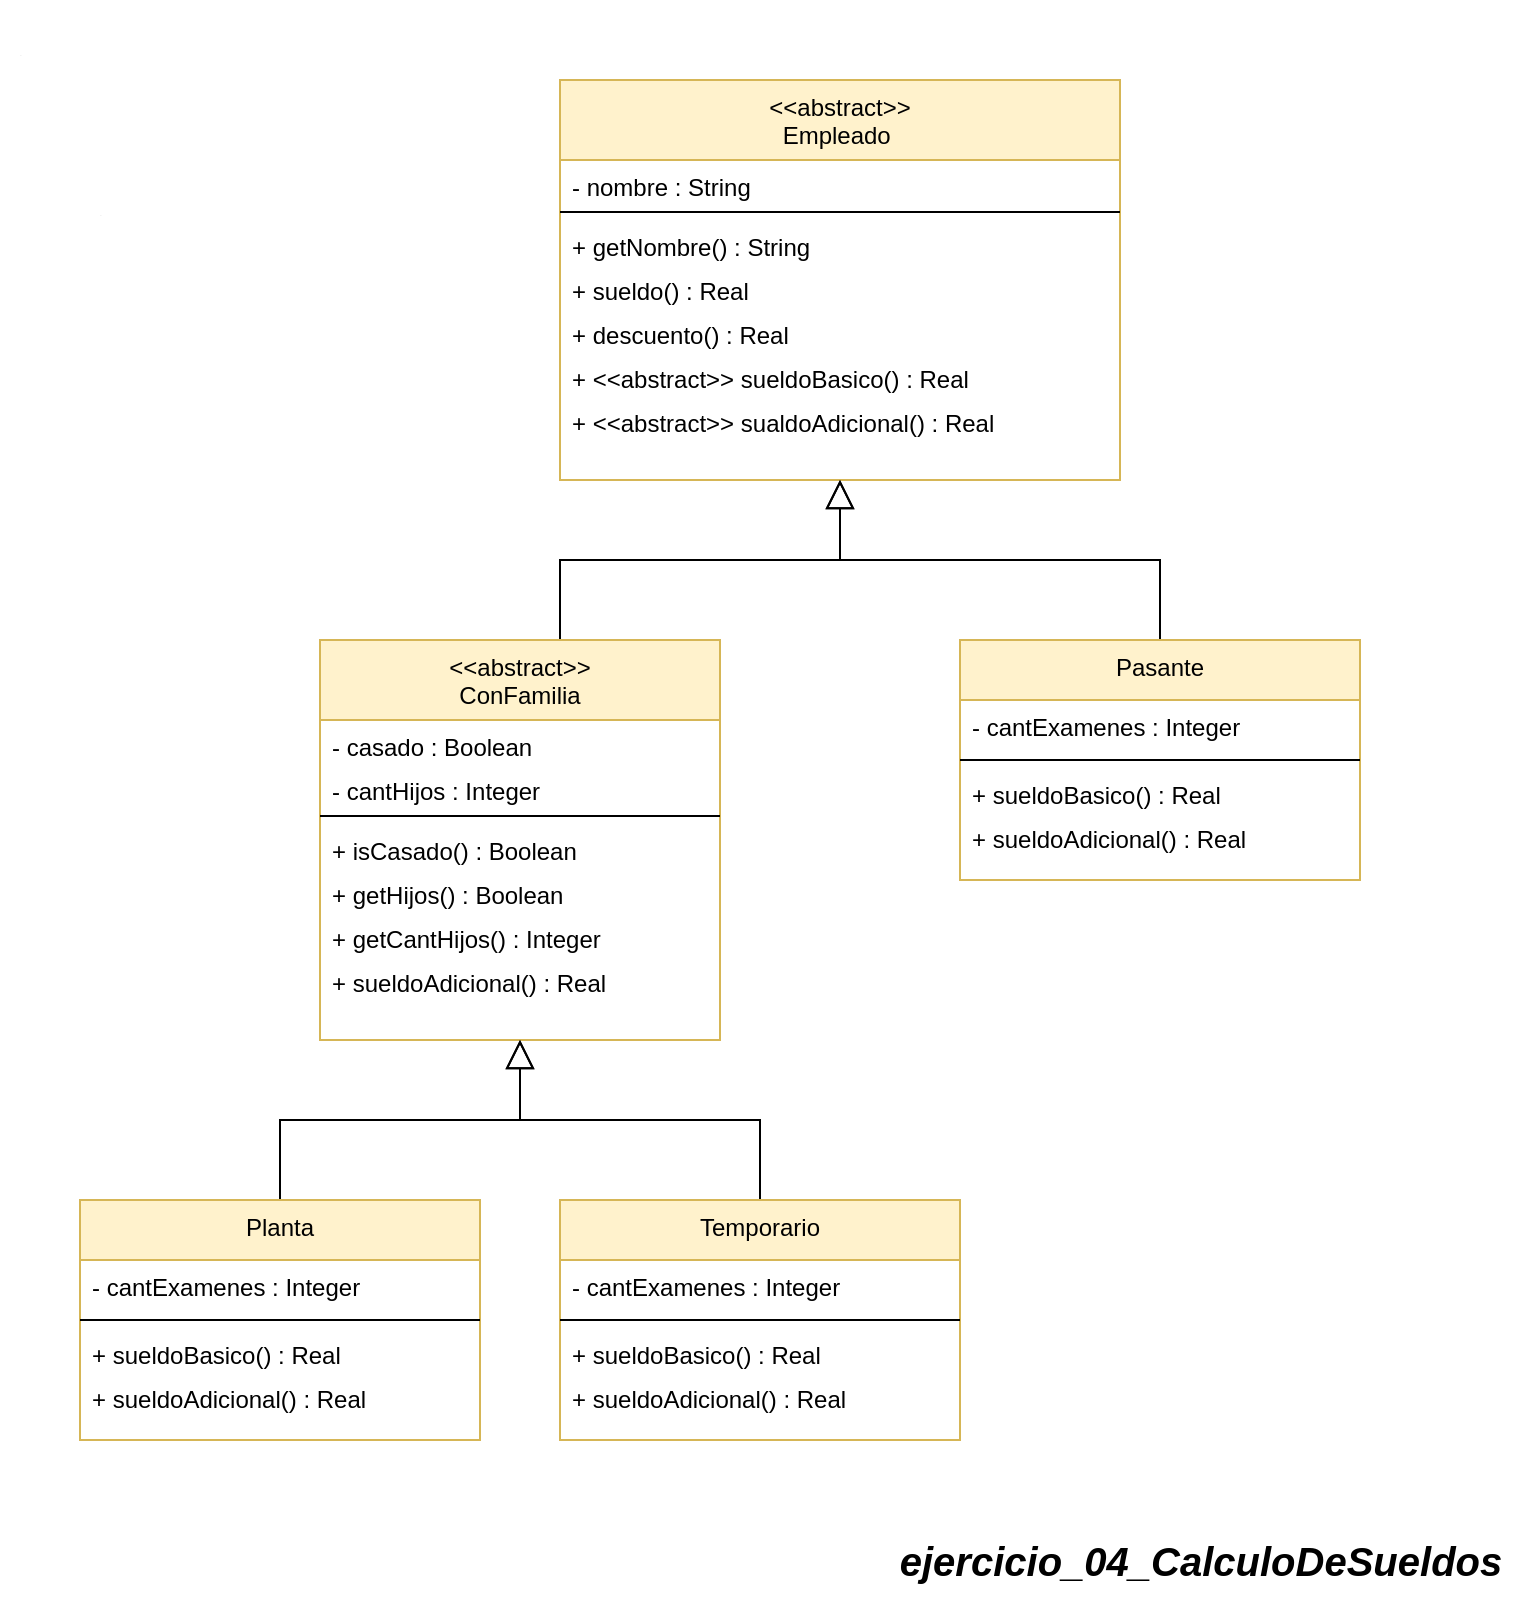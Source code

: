 <mxfile version="24.4.0" type="google">
  <diagram name="Page-1" id="ZKP97hUA9BaVZFnZbp1n">
    <mxGraphModel grid="1" page="1" gridSize="10" guides="1" tooltips="1" connect="1" arrows="1" fold="1" pageScale="1" pageWidth="850" pageHeight="1100" math="0" shadow="0">
      <root>
        <mxCell id="0" />
        <mxCell id="1" parent="0" />
        <mxCell id="osWjXlGTEOlVtq6kvsLH-1" value="&lt;span style=&quot;font-size: 20px;&quot;&gt;&lt;b&gt;&lt;i&gt;ejercicio_04_CalculoDeSueldos&lt;/i&gt;&lt;/b&gt;&lt;/span&gt;" style="text;html=1;align=center;verticalAlign=middle;resizable=0;points=[];autosize=1;strokeColor=none;fillColor=none;" vertex="1" parent="1">
          <mxGeometry x="1320" y="-1240" width="320" height="40" as="geometry" />
        </mxCell>
        <mxCell id="osWjXlGTEOlVtq6kvsLH-3" value="&lt;&lt;abstract&gt;&gt;&#xa;Empleado &#xa;" style="swimlane;fontStyle=0;align=center;verticalAlign=top;childLayout=stackLayout;horizontal=1;startSize=40;horizontalStack=0;resizeParent=1;resizeLast=0;collapsible=1;marginBottom=0;rounded=0;shadow=0;strokeWidth=1;fillColor=#fff2cc;strokeColor=#d6b656;" vertex="1" parent="1">
          <mxGeometry x="1160" y="-1960" width="280" height="200" as="geometry">
            <mxRectangle x="110" y="-20" width="160" height="26" as="alternateBounds" />
          </mxGeometry>
        </mxCell>
        <mxCell id="osWjXlGTEOlVtq6kvsLH-5" value="- nombre : String" style="text;align=left;verticalAlign=top;spacingLeft=4;spacingRight=4;overflow=hidden;rotatable=0;points=[[0,0.5],[1,0.5]];portConstraint=eastwest;rounded=0;shadow=0;html=0;" vertex="1" parent="osWjXlGTEOlVtq6kvsLH-3">
          <mxGeometry y="40" width="280" height="22" as="geometry" />
        </mxCell>
        <mxCell id="osWjXlGTEOlVtq6kvsLH-4" value="" style="line;html=1;strokeWidth=1;align=left;verticalAlign=middle;spacingTop=-1;spacingLeft=3;spacingRight=3;rotatable=0;labelPosition=right;points=[];portConstraint=eastwest;" vertex="1" parent="osWjXlGTEOlVtq6kvsLH-3">
          <mxGeometry y="62" width="280" height="8" as="geometry" />
        </mxCell>
        <mxCell id="osWjXlGTEOlVtq6kvsLH-6" value="+ getNombre() : String" style="text;align=left;verticalAlign=top;spacingLeft=4;spacingRight=4;overflow=hidden;rotatable=0;points=[[0,0.5],[1,0.5]];portConstraint=eastwest;rounded=0;shadow=0;html=0;" vertex="1" parent="osWjXlGTEOlVtq6kvsLH-3">
          <mxGeometry y="70" width="280" height="22" as="geometry" />
        </mxCell>
        <mxCell id="osWjXlGTEOlVtq6kvsLH-7" value="+ sueldo() : Real" style="text;align=left;verticalAlign=top;spacingLeft=4;spacingRight=4;overflow=hidden;rotatable=0;points=[[0,0.5],[1,0.5]];portConstraint=eastwest;rounded=0;shadow=0;html=0;" vertex="1" parent="osWjXlGTEOlVtq6kvsLH-3">
          <mxGeometry y="92" width="280" height="22" as="geometry" />
        </mxCell>
        <mxCell id="osWjXlGTEOlVtq6kvsLH-89" value="+ descuento() : Real" style="text;align=left;verticalAlign=top;spacingLeft=4;spacingRight=4;overflow=hidden;rotatable=0;points=[[0,0.5],[1,0.5]];portConstraint=eastwest;rounded=0;shadow=0;html=0;" vertex="1" parent="osWjXlGTEOlVtq6kvsLH-3">
          <mxGeometry y="114" width="280" height="22" as="geometry" />
        </mxCell>
        <mxCell id="osWjXlGTEOlVtq6kvsLH-8" value="+ &lt;&lt;abstract&gt;&gt; sueldoBasico() : Real" style="text;align=left;verticalAlign=top;spacingLeft=4;spacingRight=4;overflow=hidden;rotatable=0;points=[[0,0.5],[1,0.5]];portConstraint=eastwest;rounded=0;shadow=0;html=0;" vertex="1" parent="osWjXlGTEOlVtq6kvsLH-3">
          <mxGeometry y="136" width="280" height="22" as="geometry" />
        </mxCell>
        <mxCell id="osWjXlGTEOlVtq6kvsLH-50" value="+ &lt;&lt;abstract&gt;&gt; sualdoAdicional() : Real" style="text;align=left;verticalAlign=top;spacingLeft=4;spacingRight=4;overflow=hidden;rotatable=0;points=[[0,0.5],[1,0.5]];portConstraint=eastwest;rounded=0;shadow=0;html=0;" vertex="1" parent="osWjXlGTEOlVtq6kvsLH-3">
          <mxGeometry y="158" width="280" height="22" as="geometry" />
        </mxCell>
        <mxCell id="osWjXlGTEOlVtq6kvsLH-76" style="edgeStyle=orthogonalEdgeStyle;rounded=0;orthogonalLoop=1;jettySize=auto;html=1;endSize=12;startSize=12;endArrow=block;endFill=0;" edge="1" parent="1" source="osWjXlGTEOlVtq6kvsLH-20" target="osWjXlGTEOlVtq6kvsLH-3">
          <mxGeometry relative="1" as="geometry">
            <Array as="points">
              <mxPoint x="1460" y="-1720" />
              <mxPoint x="1300" y="-1720" />
            </Array>
          </mxGeometry>
        </mxCell>
        <mxCell id="osWjXlGTEOlVtq6kvsLH-20" value="Pasante" style="swimlane;fontStyle=0;align=center;verticalAlign=top;childLayout=stackLayout;horizontal=1;startSize=30;horizontalStack=0;resizeParent=1;resizeLast=0;collapsible=1;marginBottom=0;rounded=0;shadow=0;strokeWidth=1;fillColor=#fff2cc;strokeColor=#d6b656;" vertex="1" parent="1">
          <mxGeometry x="1360" y="-1680" width="200" height="120" as="geometry">
            <mxRectangle x="110" y="-20" width="160" height="26" as="alternateBounds" />
          </mxGeometry>
        </mxCell>
        <mxCell id="osWjXlGTEOlVtq6kvsLH-22" value="- cantExamenes : Integer" style="text;align=left;verticalAlign=top;spacingLeft=4;spacingRight=4;overflow=hidden;rotatable=0;points=[[0,0.5],[1,0.5]];portConstraint=eastwest;rounded=0;shadow=0;html=0;" vertex="1" parent="osWjXlGTEOlVtq6kvsLH-20">
          <mxGeometry y="30" width="200" height="26" as="geometry" />
        </mxCell>
        <mxCell id="osWjXlGTEOlVtq6kvsLH-21" value="" style="line;html=1;strokeWidth=1;align=left;verticalAlign=middle;spacingTop=-1;spacingLeft=3;spacingRight=3;rotatable=0;labelPosition=right;points=[];portConstraint=eastwest;" vertex="1" parent="osWjXlGTEOlVtq6kvsLH-20">
          <mxGeometry y="56" width="200" height="8" as="geometry" />
        </mxCell>
        <mxCell id="osWjXlGTEOlVtq6kvsLH-23" value="+ sueldoBasico() : Real" style="text;align=left;verticalAlign=top;spacingLeft=4;spacingRight=4;overflow=hidden;rotatable=0;points=[[0,0.5],[1,0.5]];portConstraint=eastwest;rounded=0;shadow=0;html=0;" vertex="1" parent="osWjXlGTEOlVtq6kvsLH-20">
          <mxGeometry y="64" width="200" height="22" as="geometry" />
        </mxCell>
        <mxCell id="osWjXlGTEOlVtq6kvsLH-74" value="+ sueldoAdicional() : Real" style="text;align=left;verticalAlign=top;spacingLeft=4;spacingRight=4;overflow=hidden;rotatable=0;points=[[0,0.5],[1,0.5]];portConstraint=eastwest;rounded=0;shadow=0;html=0;" vertex="1" parent="osWjXlGTEOlVtq6kvsLH-20">
          <mxGeometry y="86" width="200" height="22" as="geometry" />
        </mxCell>
        <mxCell id="osWjXlGTEOlVtq6kvsLH-25" value="&lt;span style=&quot;font-size: 20px;&quot;&gt;&lt;b&gt;&lt;i style=&quot;font-size: 1px;&quot;&gt;.&lt;/i&gt;&lt;/b&gt;&lt;/span&gt;" style="text;html=1;align=center;verticalAlign=middle;resizable=0;points=[];autosize=1;strokeColor=none;fillColor=none;" vertex="1" parent="1">
          <mxGeometry x="920" y="-1920" width="20" height="40" as="geometry" />
        </mxCell>
        <mxCell id="osWjXlGTEOlVtq6kvsLH-49" value="&lt;span style=&quot;font-size: 20px;&quot;&gt;&lt;b&gt;&lt;i style=&quot;font-size: 1px;&quot;&gt;.&lt;/i&gt;&lt;/b&gt;&lt;/span&gt;" style="text;html=1;align=center;verticalAlign=middle;resizable=0;points=[];autosize=1;strokeColor=none;fillColor=none;" vertex="1" parent="1">
          <mxGeometry x="880" y="-2000" width="20" height="40" as="geometry" />
        </mxCell>
        <mxCell id="osWjXlGTEOlVtq6kvsLH-58" style="edgeStyle=orthogonalEdgeStyle;rounded=0;orthogonalLoop=1;jettySize=auto;html=1;entryX=0.5;entryY=1;entryDx=0;entryDy=0;endSize=12;startSize=12;endArrow=block;endFill=0;" edge="1" parent="1" source="osWjXlGTEOlVtq6kvsLH-51" target="osWjXlGTEOlVtq6kvsLH-3">
          <mxGeometry relative="1" as="geometry">
            <Array as="points">
              <mxPoint x="1160" y="-1720" />
              <mxPoint x="1300" y="-1720" />
            </Array>
          </mxGeometry>
        </mxCell>
        <mxCell id="osWjXlGTEOlVtq6kvsLH-51" value="&lt;&lt;abstract&gt;&gt;&#xa;ConFamilia&#xa;" style="swimlane;fontStyle=0;align=center;verticalAlign=top;childLayout=stackLayout;horizontal=1;startSize=40;horizontalStack=0;resizeParent=1;resizeLast=0;collapsible=1;marginBottom=0;rounded=0;shadow=0;strokeWidth=1;fillColor=#fff2cc;strokeColor=#d6b656;" vertex="1" parent="1">
          <mxGeometry x="1040" y="-1680" width="200" height="200" as="geometry">
            <mxRectangle x="110" y="-20" width="160" height="26" as="alternateBounds" />
          </mxGeometry>
        </mxCell>
        <mxCell id="osWjXlGTEOlVtq6kvsLH-53" value="- casado : Boolean" style="text;align=left;verticalAlign=top;spacingLeft=4;spacingRight=4;overflow=hidden;rotatable=0;points=[[0,0.5],[1,0.5]];portConstraint=eastwest;rounded=0;shadow=0;html=0;" vertex="1" parent="osWjXlGTEOlVtq6kvsLH-51">
          <mxGeometry y="40" width="200" height="22" as="geometry" />
        </mxCell>
        <mxCell id="osWjXlGTEOlVtq6kvsLH-54" value="- cantHijos : Integer" style="text;align=left;verticalAlign=top;spacingLeft=4;spacingRight=4;overflow=hidden;rotatable=0;points=[[0,0.5],[1,0.5]];portConstraint=eastwest;rounded=0;shadow=0;html=0;" vertex="1" parent="osWjXlGTEOlVtq6kvsLH-51">
          <mxGeometry y="62" width="200" height="22" as="geometry" />
        </mxCell>
        <mxCell id="osWjXlGTEOlVtq6kvsLH-52" value="" style="line;html=1;strokeWidth=1;align=left;verticalAlign=middle;spacingTop=-1;spacingLeft=3;spacingRight=3;rotatable=0;labelPosition=right;points=[];portConstraint=eastwest;" vertex="1" parent="osWjXlGTEOlVtq6kvsLH-51">
          <mxGeometry y="84" width="200" height="8" as="geometry" />
        </mxCell>
        <mxCell id="osWjXlGTEOlVtq6kvsLH-55" value="+ isCasado() : Boolean" style="text;align=left;verticalAlign=top;spacingLeft=4;spacingRight=4;overflow=hidden;rotatable=0;points=[[0,0.5],[1,0.5]];portConstraint=eastwest;rounded=0;shadow=0;html=0;" vertex="1" parent="osWjXlGTEOlVtq6kvsLH-51">
          <mxGeometry y="92" width="200" height="22" as="geometry" />
        </mxCell>
        <mxCell id="osWjXlGTEOlVtq6kvsLH-56" value="+ getHijos() : Boolean" style="text;align=left;verticalAlign=top;spacingLeft=4;spacingRight=4;overflow=hidden;rotatable=0;points=[[0,0.5],[1,0.5]];portConstraint=eastwest;rounded=0;shadow=0;html=0;" vertex="1" parent="osWjXlGTEOlVtq6kvsLH-51">
          <mxGeometry y="114" width="200" height="22" as="geometry" />
        </mxCell>
        <mxCell id="osWjXlGTEOlVtq6kvsLH-57" value="+ getCantHijos() : Integer" style="text;align=left;verticalAlign=top;spacingLeft=4;spacingRight=4;overflow=hidden;rotatable=0;points=[[0,0.5],[1,0.5]];portConstraint=eastwest;rounded=0;shadow=0;html=0;" vertex="1" parent="osWjXlGTEOlVtq6kvsLH-51">
          <mxGeometry y="136" width="200" height="22" as="geometry" />
        </mxCell>
        <mxCell id="osWjXlGTEOlVtq6kvsLH-59" value="+ sueldoAdicional() : Real" style="text;align=left;verticalAlign=top;spacingLeft=4;spacingRight=4;overflow=hidden;rotatable=0;points=[[0,0.5],[1,0.5]];portConstraint=eastwest;rounded=0;shadow=0;html=0;" vertex="1" parent="osWjXlGTEOlVtq6kvsLH-51">
          <mxGeometry y="158" width="200" height="22" as="geometry" />
        </mxCell>
        <mxCell id="osWjXlGTEOlVtq6kvsLH-88" style="edgeStyle=orthogonalEdgeStyle;rounded=0;orthogonalLoop=1;jettySize=auto;html=1;endSize=12;startSize=12;endArrow=block;endFill=0;" edge="1" parent="1" source="osWjXlGTEOlVtq6kvsLH-77" target="osWjXlGTEOlVtq6kvsLH-51">
          <mxGeometry relative="1" as="geometry">
            <Array as="points">
              <mxPoint x="1020" y="-1440" />
              <mxPoint x="1140" y="-1440" />
            </Array>
          </mxGeometry>
        </mxCell>
        <mxCell id="osWjXlGTEOlVtq6kvsLH-77" value="Planta" style="swimlane;fontStyle=0;align=center;verticalAlign=top;childLayout=stackLayout;horizontal=1;startSize=30;horizontalStack=0;resizeParent=1;resizeLast=0;collapsible=1;marginBottom=0;rounded=0;shadow=0;strokeWidth=1;fillColor=#fff2cc;strokeColor=#d6b656;" vertex="1" parent="1">
          <mxGeometry x="920" y="-1400" width="200" height="120" as="geometry">
            <mxRectangle x="110" y="-20" width="160" height="26" as="alternateBounds" />
          </mxGeometry>
        </mxCell>
        <mxCell id="osWjXlGTEOlVtq6kvsLH-79" value="- cantExamenes : Integer" style="text;align=left;verticalAlign=top;spacingLeft=4;spacingRight=4;overflow=hidden;rotatable=0;points=[[0,0.5],[1,0.5]];portConstraint=eastwest;rounded=0;shadow=0;html=0;" vertex="1" parent="osWjXlGTEOlVtq6kvsLH-77">
          <mxGeometry y="30" width="200" height="26" as="geometry" />
        </mxCell>
        <mxCell id="osWjXlGTEOlVtq6kvsLH-78" value="" style="line;html=1;strokeWidth=1;align=left;verticalAlign=middle;spacingTop=-1;spacingLeft=3;spacingRight=3;rotatable=0;labelPosition=right;points=[];portConstraint=eastwest;" vertex="1" parent="osWjXlGTEOlVtq6kvsLH-77">
          <mxGeometry y="56" width="200" height="8" as="geometry" />
        </mxCell>
        <mxCell id="osWjXlGTEOlVtq6kvsLH-80" value="+ sueldoBasico() : Real" style="text;align=left;verticalAlign=top;spacingLeft=4;spacingRight=4;overflow=hidden;rotatable=0;points=[[0,0.5],[1,0.5]];portConstraint=eastwest;rounded=0;shadow=0;html=0;" vertex="1" parent="osWjXlGTEOlVtq6kvsLH-77">
          <mxGeometry y="64" width="200" height="22" as="geometry" />
        </mxCell>
        <mxCell id="osWjXlGTEOlVtq6kvsLH-81" value="+ sueldoAdicional() : Real" style="text;align=left;verticalAlign=top;spacingLeft=4;spacingRight=4;overflow=hidden;rotatable=0;points=[[0,0.5],[1,0.5]];portConstraint=eastwest;rounded=0;shadow=0;html=0;" vertex="1" parent="osWjXlGTEOlVtq6kvsLH-77">
          <mxGeometry y="86" width="200" height="22" as="geometry" />
        </mxCell>
        <mxCell id="osWjXlGTEOlVtq6kvsLH-87" style="edgeStyle=orthogonalEdgeStyle;rounded=0;orthogonalLoop=1;jettySize=auto;html=1;endSize=12;startSize=12;endArrow=block;endFill=0;" edge="1" parent="1" source="osWjXlGTEOlVtq6kvsLH-82" target="osWjXlGTEOlVtq6kvsLH-51">
          <mxGeometry relative="1" as="geometry">
            <Array as="points">
              <mxPoint x="1260" y="-1440" />
              <mxPoint x="1140" y="-1440" />
            </Array>
          </mxGeometry>
        </mxCell>
        <mxCell id="osWjXlGTEOlVtq6kvsLH-82" value="Temporario" style="swimlane;fontStyle=0;align=center;verticalAlign=top;childLayout=stackLayout;horizontal=1;startSize=30;horizontalStack=0;resizeParent=1;resizeLast=0;collapsible=1;marginBottom=0;rounded=0;shadow=0;strokeWidth=1;fillColor=#fff2cc;strokeColor=#d6b656;" vertex="1" parent="1">
          <mxGeometry x="1160" y="-1400" width="200" height="120" as="geometry">
            <mxRectangle x="110" y="-20" width="160" height="26" as="alternateBounds" />
          </mxGeometry>
        </mxCell>
        <mxCell id="osWjXlGTEOlVtq6kvsLH-83" value="- cantExamenes : Integer" style="text;align=left;verticalAlign=top;spacingLeft=4;spacingRight=4;overflow=hidden;rotatable=0;points=[[0,0.5],[1,0.5]];portConstraint=eastwest;rounded=0;shadow=0;html=0;" vertex="1" parent="osWjXlGTEOlVtq6kvsLH-82">
          <mxGeometry y="30" width="200" height="26" as="geometry" />
        </mxCell>
        <mxCell id="osWjXlGTEOlVtq6kvsLH-84" value="" style="line;html=1;strokeWidth=1;align=left;verticalAlign=middle;spacingTop=-1;spacingLeft=3;spacingRight=3;rotatable=0;labelPosition=right;points=[];portConstraint=eastwest;" vertex="1" parent="osWjXlGTEOlVtq6kvsLH-82">
          <mxGeometry y="56" width="200" height="8" as="geometry" />
        </mxCell>
        <mxCell id="osWjXlGTEOlVtq6kvsLH-85" value="+ sueldoBasico() : Real" style="text;align=left;verticalAlign=top;spacingLeft=4;spacingRight=4;overflow=hidden;rotatable=0;points=[[0,0.5],[1,0.5]];portConstraint=eastwest;rounded=0;shadow=0;html=0;" vertex="1" parent="osWjXlGTEOlVtq6kvsLH-82">
          <mxGeometry y="64" width="200" height="22" as="geometry" />
        </mxCell>
        <mxCell id="osWjXlGTEOlVtq6kvsLH-86" value="+ sueldoAdicional() : Real" style="text;align=left;verticalAlign=top;spacingLeft=4;spacingRight=4;overflow=hidden;rotatable=0;points=[[0,0.5],[1,0.5]];portConstraint=eastwest;rounded=0;shadow=0;html=0;" vertex="1" parent="osWjXlGTEOlVtq6kvsLH-82">
          <mxGeometry y="86" width="200" height="22" as="geometry" />
        </mxCell>
      </root>
    </mxGraphModel>
  </diagram>
</mxfile>
